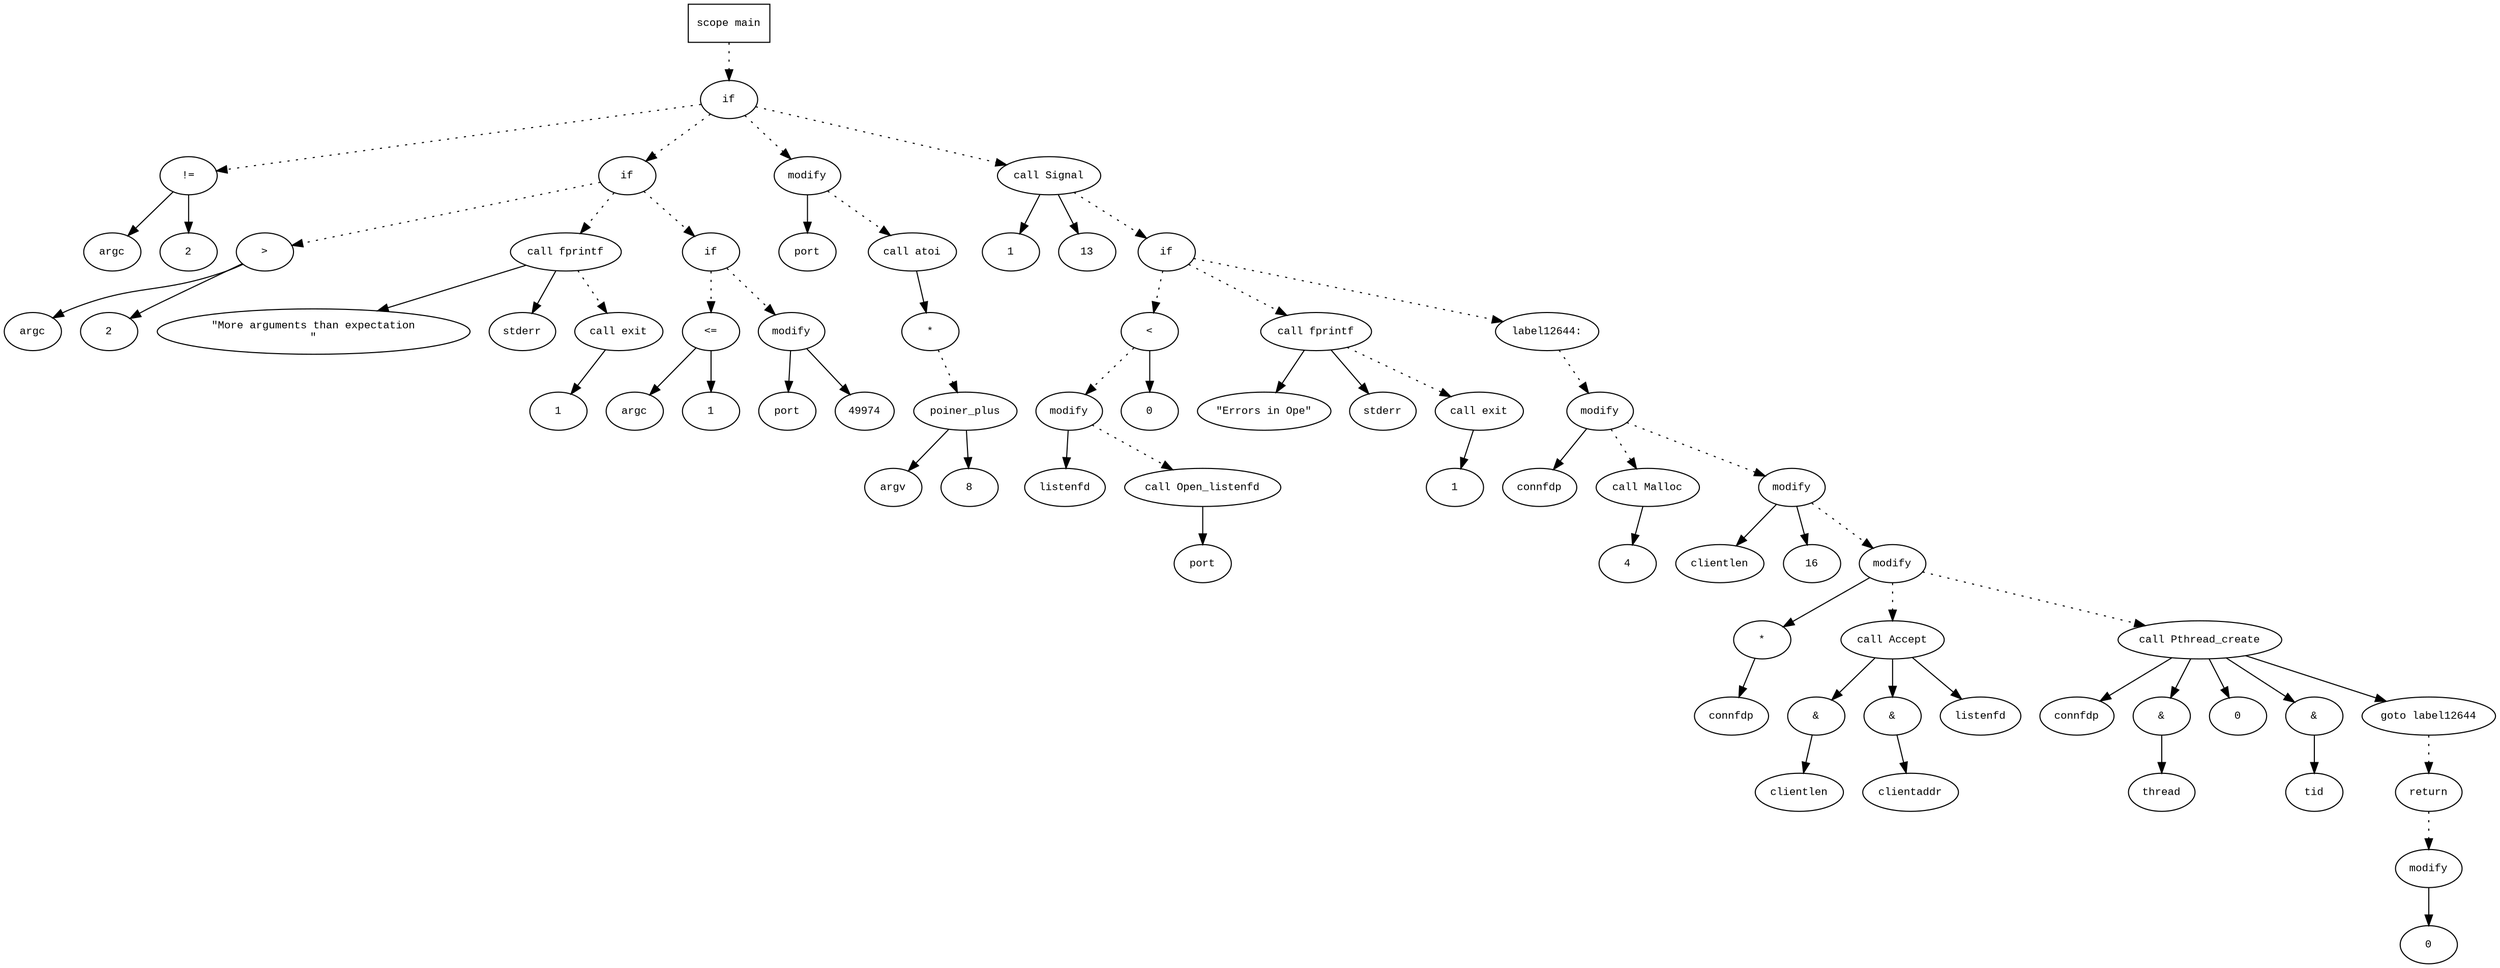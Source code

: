 digraph AST {
  graph [fontname="Times New Roman",fontsize=10];
  node  [fontname="Courier New",fontsize=10];
  edge  [fontname="Times New Roman",fontsize=10];

  node1 [label="scope main",shape=box];
  node2 [label="if",shape=ellipse];
  node1 -> node2 [style=dotted];
  node3 [label="!=",shape=ellipse];
  node4 [label="argc",shape=ellipse];
  node3 -> node4;
  node5 [label="2",shape=ellipse];
  node3 -> node5;
  node2 -> node3 [style=dotted];
  node6 [label="if",shape=ellipse];
  node2 -> node6 [style=dotted];
  node7 [label=">",shape=ellipse];
  node8 [label="argc",shape=ellipse];
  node7 -> node8;
  node9 [label="2",shape=ellipse];
  node7 -> node9;
  node6 -> node7 [style=dotted];
  node10 [label="call fprintf",shape=ellipse];
  node11 [label="\"More arguments than expectation
\"",shape=ellipse];
  node10 -> node11;
  node12 [label="stderr",shape=ellipse];
  node10 -> node12;
  node6 -> node10 [style=dotted];
  node13 [label="call exit",shape=ellipse];
  node14 [label="1",shape=ellipse];
  node13 -> node14;
  node10 -> node13 [style=dotted];
  node15 [label="if",shape=ellipse];
  node6 -> node15 [style=dotted];
  node16 [label="<=",shape=ellipse];
  node17 [label="argc",shape=ellipse];
  node16 -> node17;
  node18 [label="1",shape=ellipse];
  node16 -> node18;
  node15 -> node16 [style=dotted];
  node19 [label="modify",shape=ellipse];
  node20 [label="port",shape=ellipse];
  node19 -> node20;
  node21 [label="49974",shape=ellipse];
  node19 -> node21;
  node15 -> node19 [style=dotted];
  node22 [label="modify",shape=ellipse];
  node23 [label="port",shape=ellipse];
  node22 -> node23;
  node24 [label="call atoi",shape=ellipse];
  node25 [label="*",shape=ellipse];
  node26 [label="poiner_plus",shape=ellipse];
  node27 [label="argv",shape=ellipse];
  node26 -> node27;
  node28 [label="8",shape=ellipse];
  node26 -> node28;
  node25 -> node26 [style=dotted];
  node24 -> node25;
  node22 -> node24 [style=dotted];
  node2 -> node22 [style=dotted];
  node29 [label="call Signal",shape=ellipse];
  node30 [label="1",shape=ellipse];
  node29 -> node30;
  node31 [label="13",shape=ellipse];
  node29 -> node31;
  node2 -> node29 [style=dotted];
  node32 [label="if",shape=ellipse];
  node29 -> node32 [style=dotted];
  node33 [label="<",shape=ellipse];
  node34 [label="modify",shape=ellipse];
  node35 [label="listenfd",shape=ellipse];
  node34 -> node35;
  node36 [label="call Open_listenfd",shape=ellipse];
  node37 [label="port",shape=ellipse];
  node36 -> node37;
  node34 -> node36 [style=dotted];
  node33 -> node34 [style=dotted];
  node38 [label="0",shape=ellipse];
  node33 -> node38;
  node32 -> node33 [style=dotted];
  node39 [label="call fprintf",shape=ellipse];
  node40 [label="\"Errors in Ope\"",shape=ellipse];
  node39 -> node40;
  node41 [label="stderr",shape=ellipse];
  node39 -> node41;
  node32 -> node39 [style=dotted];
  node42 [label="call exit",shape=ellipse];
  node43 [label="1",shape=ellipse];
  node42 -> node43;
  node39 -> node42 [style=dotted];
  node44 [label="label12644:",shape=ellipse];
  node32 -> node44 [style=dotted];
  node45 [label="modify",shape=ellipse];
  node46 [label="connfdp",shape=ellipse];
  node45 -> node46;
  node47 [label="call Malloc",shape=ellipse];
  node48 [label="4",shape=ellipse];
  node47 -> node48;
  node45 -> node47 [style=dotted];
  node44 -> node45 [style=dotted];
  node49 [label="modify",shape=ellipse];
  node50 [label="clientlen",shape=ellipse];
  node49 -> node50;
  node51 [label="16",shape=ellipse];
  node49 -> node51;
  node45 -> node49 [style=dotted];
  node52 [label="modify",shape=ellipse];
  node53 [label="*",shape=ellipse];
  node54 [label="connfdp",shape=ellipse];
  node53 -> node54;
  node52 -> node53;
  node55 [label="call Accept",shape=ellipse];
  node56 [label="&",shape=ellipse];
  node55 -> node56;
  node57 [label="clientlen",shape=ellipse];
  node56 -> node57;
  node58 [label="&",shape=ellipse];
  node55 -> node58;
  node59 [label="clientaddr",shape=ellipse];
  node58 -> node59;
  node60 [label="listenfd",shape=ellipse];
  node55 -> node60;
  node52 -> node55 [style=dotted];
  node49 -> node52 [style=dotted];
  node61 [label="call Pthread_create",shape=ellipse];
  node62 [label="connfdp",shape=ellipse];
  node61 -> node62;
  node63 [label="&",shape=ellipse];
  node61 -> node63;
  node64 [label="thread",shape=ellipse];
  node63 -> node64;
  node65 [label="0",shape=ellipse];
  node61 -> node65;
  node66 [label="&",shape=ellipse];
  node61 -> node66;
  node67 [label="tid",shape=ellipse];
  node66 -> node67;
  node52 -> node61 [style=dotted];
  node68 [label="goto label12644",shape=ellipse];
  node61 -> node68;
  node69 [label="return",shape=ellipse];
  node70 [label="modify",shape=ellipse];
  node71 [label="0",shape=ellipse];
  node70 -> node71;
  node69 -> node70 [style=dotted];
  node68 -> node69 [style=dotted];
} 